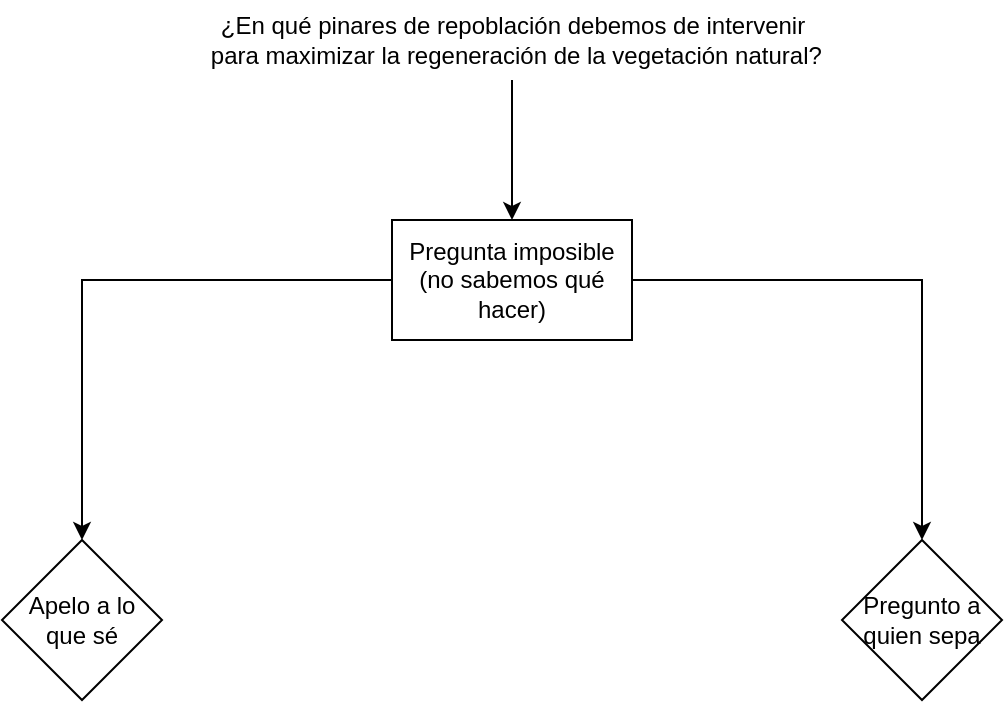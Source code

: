 <mxfile version="22.1.2" type="device">
  <diagram name="Page-1" id="jTY0y7oBsAC4PqQySQiH">
    <mxGraphModel dx="1674" dy="854" grid="1" gridSize="10" guides="1" tooltips="1" connect="1" arrows="1" fold="1" page="1" pageScale="1" pageWidth="1654" pageHeight="1169" math="0" shadow="0">
      <root>
        <mxCell id="0" />
        <mxCell id="1" parent="0" />
        <mxCell id="kp0vRZ39sJb5cZK4w948-4" value="" style="edgeStyle=orthogonalEdgeStyle;rounded=0;orthogonalLoop=1;jettySize=auto;html=1;" edge="1" parent="1" source="kp0vRZ39sJb5cZK4w948-1" target="kp0vRZ39sJb5cZK4w948-3">
          <mxGeometry relative="1" as="geometry" />
        </mxCell>
        <mxCell id="kp0vRZ39sJb5cZK4w948-1" value="¿En qué pinares de repoblación debemos de intervenir&lt;br&gt;&amp;nbsp;para maximizar la regeneración de la vegetación natural?" style="text;html=1;align=center;verticalAlign=middle;resizable=0;points=[];autosize=1;strokeColor=none;fillColor=none;" vertex="1" parent="1">
          <mxGeometry x="540" y="130" width="330" height="40" as="geometry" />
        </mxCell>
        <mxCell id="kp0vRZ39sJb5cZK4w948-8" value="" style="edgeStyle=orthogonalEdgeStyle;rounded=0;orthogonalLoop=1;jettySize=auto;html=1;" edge="1" parent="1" source="kp0vRZ39sJb5cZK4w948-3" target="kp0vRZ39sJb5cZK4w948-7">
          <mxGeometry relative="1" as="geometry" />
        </mxCell>
        <mxCell id="kp0vRZ39sJb5cZK4w948-10" value="" style="edgeStyle=orthogonalEdgeStyle;rounded=0;orthogonalLoop=1;jettySize=auto;html=1;" edge="1" parent="1" source="kp0vRZ39sJb5cZK4w948-3" target="kp0vRZ39sJb5cZK4w948-9">
          <mxGeometry relative="1" as="geometry" />
        </mxCell>
        <mxCell id="kp0vRZ39sJb5cZK4w948-3" value="Pregunta imposible&lt;br&gt;(no sabemos qué hacer)" style="whiteSpace=wrap;html=1;" vertex="1" parent="1">
          <mxGeometry x="645" y="240" width="120" height="60" as="geometry" />
        </mxCell>
        <mxCell id="kp0vRZ39sJb5cZK4w948-7" value="Apelo a lo&lt;br&gt;que sé" style="rhombus;whiteSpace=wrap;html=1;" vertex="1" parent="1">
          <mxGeometry x="450" y="400" width="80" height="80" as="geometry" />
        </mxCell>
        <mxCell id="kp0vRZ39sJb5cZK4w948-9" value="Pregunto a quien sepa" style="rhombus;whiteSpace=wrap;html=1;" vertex="1" parent="1">
          <mxGeometry x="870" y="400" width="80" height="80" as="geometry" />
        </mxCell>
      </root>
    </mxGraphModel>
  </diagram>
</mxfile>
